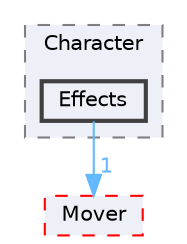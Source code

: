 digraph "Effects"
{
 // INTERACTIVE_SVG=YES
 // LATEX_PDF_SIZE
  bgcolor="transparent";
  edge [fontname=Helvetica,fontsize=10,labelfontname=Helvetica,labelfontsize=10];
  node [fontname=Helvetica,fontsize=10,shape=box,height=0.2,width=0.4];
  compound=true
  subgraph clusterdir_eee5cb86a32c20084c32ac9f2b3fcae5 {
    graph [ bgcolor="#edf0f7", pencolor="grey50", label="Character", fontname=Helvetica,fontsize=10 style="filled,dashed", URL="dir_eee5cb86a32c20084c32ac9f2b3fcae5.html",tooltip=""]
  dir_619a331acf1b17f6b0e3f2973953c89a [label="Effects", fillcolor="#edf0f7", color="grey25", style="filled,bold", URL="dir_619a331acf1b17f6b0e3f2973953c89a.html",tooltip=""];
  }
  dir_ad2d72e98c0642feb58c16d069d62bdf [label="Mover", fillcolor="#edf0f7", color="red", style="filled,dashed", URL="dir_ad2d72e98c0642feb58c16d069d62bdf.html",tooltip=""];
  dir_619a331acf1b17f6b0e3f2973953c89a->dir_ad2d72e98c0642feb58c16d069d62bdf [headlabel="1", labeldistance=1.5 headhref="dir_000362_000669.html" href="dir_000362_000669.html" color="steelblue1" fontcolor="steelblue1"];
}
